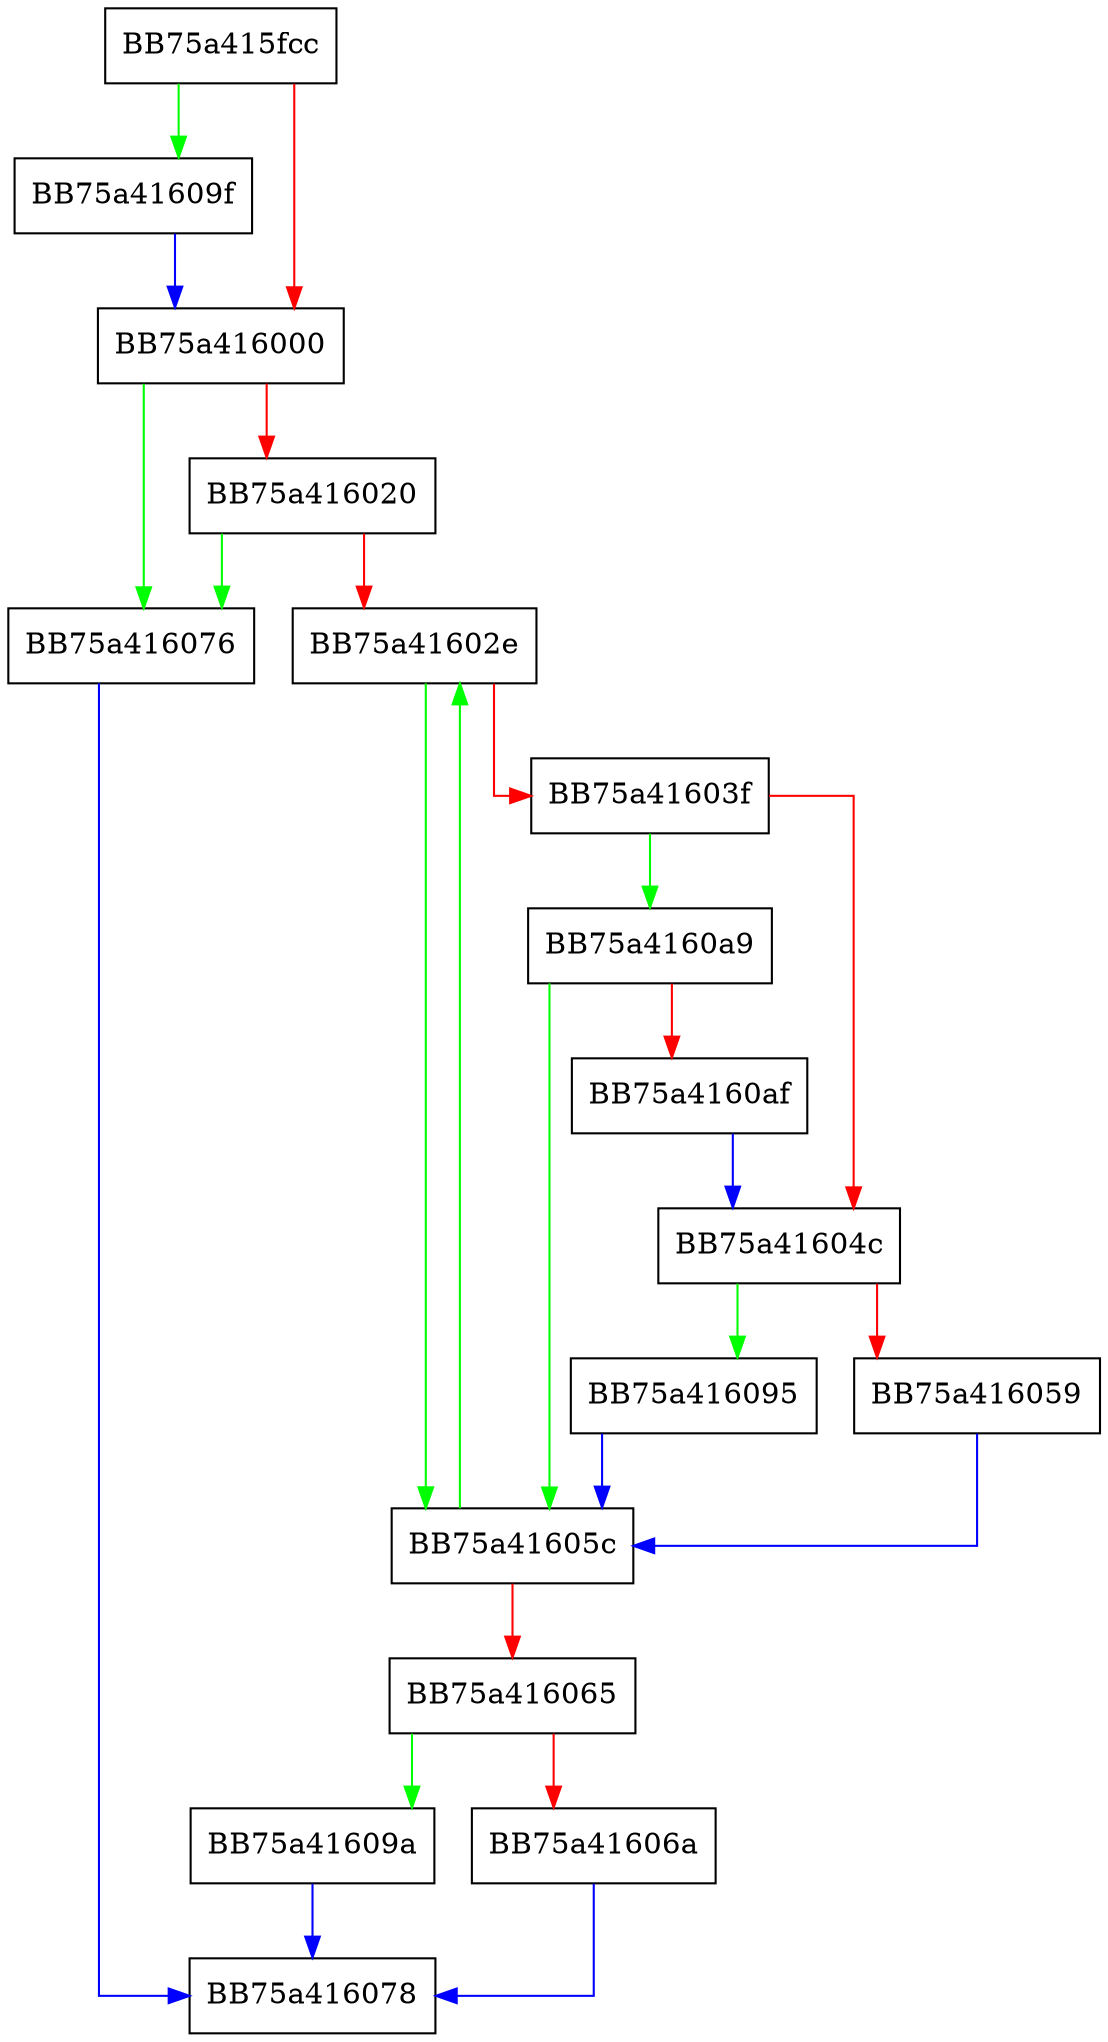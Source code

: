 digraph FindExact {
  node [shape="box"];
  graph [splines=ortho];
  BB75a415fcc -> BB75a41609f [color="green"];
  BB75a415fcc -> BB75a416000 [color="red"];
  BB75a416000 -> BB75a416076 [color="green"];
  BB75a416000 -> BB75a416020 [color="red"];
  BB75a416020 -> BB75a416076 [color="green"];
  BB75a416020 -> BB75a41602e [color="red"];
  BB75a41602e -> BB75a41605c [color="green"];
  BB75a41602e -> BB75a41603f [color="red"];
  BB75a41603f -> BB75a4160a9 [color="green"];
  BB75a41603f -> BB75a41604c [color="red"];
  BB75a41604c -> BB75a416095 [color="green"];
  BB75a41604c -> BB75a416059 [color="red"];
  BB75a416059 -> BB75a41605c [color="blue"];
  BB75a41605c -> BB75a41602e [color="green"];
  BB75a41605c -> BB75a416065 [color="red"];
  BB75a416065 -> BB75a41609a [color="green"];
  BB75a416065 -> BB75a41606a [color="red"];
  BB75a41606a -> BB75a416078 [color="blue"];
  BB75a416076 -> BB75a416078 [color="blue"];
  BB75a416095 -> BB75a41605c [color="blue"];
  BB75a41609a -> BB75a416078 [color="blue"];
  BB75a41609f -> BB75a416000 [color="blue"];
  BB75a4160a9 -> BB75a41605c [color="green"];
  BB75a4160a9 -> BB75a4160af [color="red"];
  BB75a4160af -> BB75a41604c [color="blue"];
}